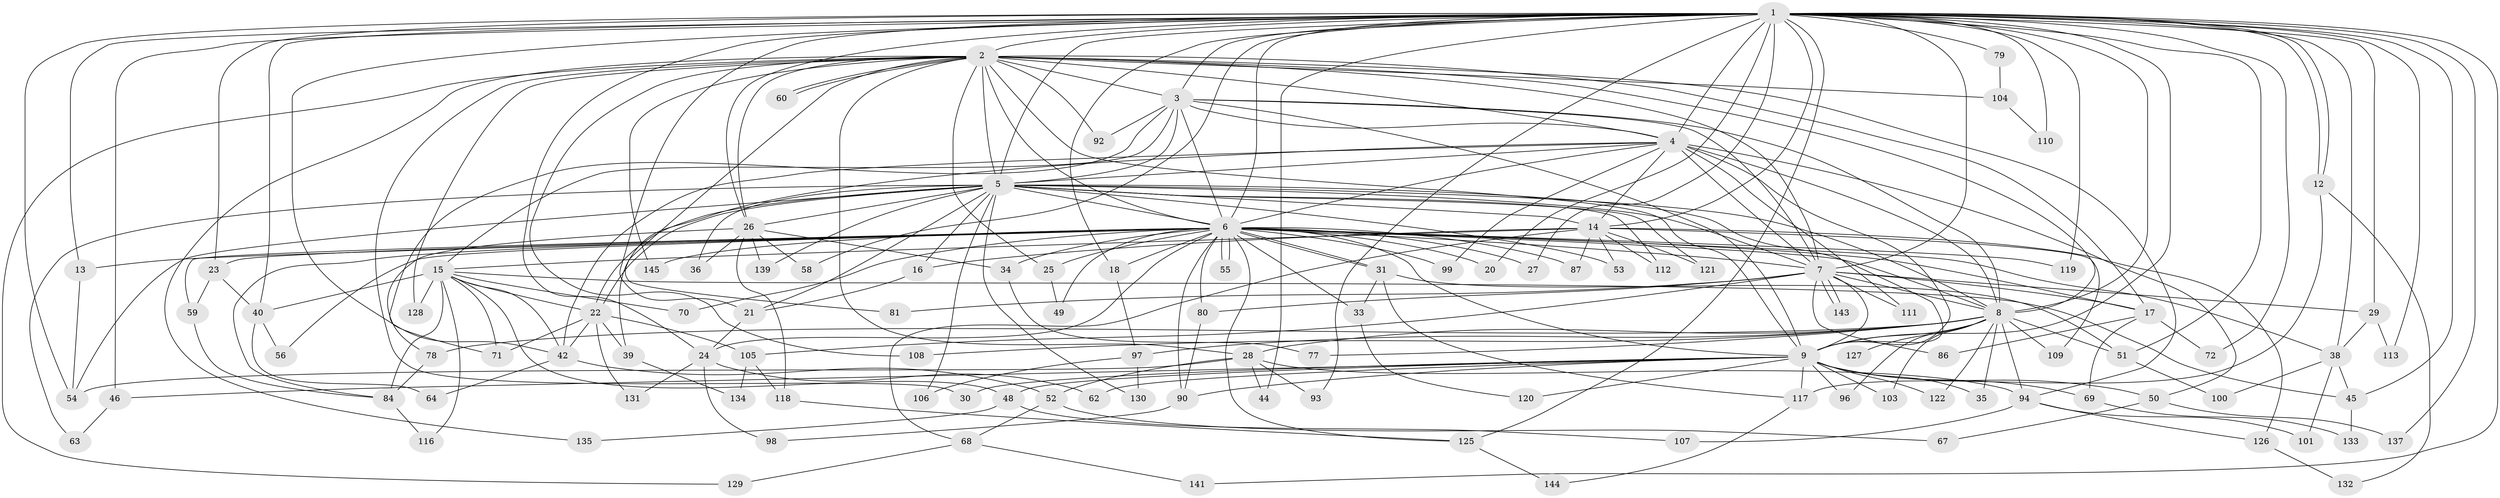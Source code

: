 // original degree distribution, {30: 0.006896551724137931, 23: 0.027586206896551724, 14: 0.006896551724137931, 15: 0.006896551724137931, 37: 0.006896551724137931, 20: 0.006896551724137931, 22: 0.006896551724137931, 2: 0.5448275862068965, 4: 0.11724137931034483, 3: 0.16551724137931034, 12: 0.013793103448275862, 5: 0.041379310344827586, 8: 0.006896551724137931, 6: 0.027586206896551724, 9: 0.006896551724137931, 7: 0.006896551724137931}
// Generated by graph-tools (version 1.1) at 2025/41/03/06/25 10:41:33]
// undirected, 113 vertices, 263 edges
graph export_dot {
graph [start="1"]
  node [color=gray90,style=filled];
  1 [super="+10"];
  2 [super="+19"];
  3 [super="+83"];
  4 [super="+114"];
  5 [super="+82"];
  6 [super="+11"];
  7 [super="+32"];
  8 [super="+37"];
  9 [super="+41"];
  12;
  13;
  14 [super="+85"];
  15 [super="+73"];
  16 [super="+47"];
  17 [super="+75"];
  18;
  20;
  21 [super="+136"];
  22 [super="+140"];
  23 [super="+102"];
  24;
  25;
  26 [super="+61"];
  27;
  28 [super="+88"];
  29 [super="+89"];
  30;
  31 [super="+123"];
  33;
  34;
  35;
  36;
  38 [super="+66"];
  39;
  40 [super="+65"];
  42 [super="+43"];
  44;
  45 [super="+74"];
  46;
  48 [super="+76"];
  49;
  50;
  51;
  52;
  53;
  54 [super="+57"];
  55;
  56;
  58;
  59;
  60;
  62;
  63;
  64;
  67;
  68;
  69;
  70;
  71;
  72;
  77;
  78 [super="+91"];
  79;
  80;
  81;
  84 [super="+95"];
  86;
  87;
  90 [super="+124"];
  92;
  93;
  94 [super="+115"];
  96;
  97;
  98;
  99;
  100;
  101;
  103;
  104;
  105;
  106;
  107;
  108;
  109;
  110;
  111;
  112;
  113;
  116;
  117 [super="+142"];
  118;
  119;
  120;
  121;
  122;
  125 [super="+138"];
  126;
  127;
  128;
  129;
  130;
  131;
  132;
  133;
  134;
  135;
  137;
  139;
  141;
  143;
  144;
  145;
  1 -- 2 [weight=2];
  1 -- 3 [weight=2];
  1 -- 4 [weight=2];
  1 -- 5 [weight=2];
  1 -- 6 [weight=2];
  1 -- 7 [weight=3];
  1 -- 8 [weight=2];
  1 -- 9 [weight=2];
  1 -- 12;
  1 -- 12;
  1 -- 20;
  1 -- 23 [weight=2];
  1 -- 24;
  1 -- 26;
  1 -- 27;
  1 -- 29 [weight=2];
  1 -- 40;
  1 -- 44;
  1 -- 45;
  1 -- 46;
  1 -- 72;
  1 -- 93;
  1 -- 110;
  1 -- 125;
  1 -- 42;
  1 -- 38;
  1 -- 137;
  1 -- 13;
  1 -- 14 [weight=2];
  1 -- 79;
  1 -- 141;
  1 -- 18;
  1 -- 21;
  1 -- 113;
  1 -- 51;
  1 -- 119;
  1 -- 58;
  1 -- 54;
  2 -- 3;
  2 -- 4;
  2 -- 5;
  2 -- 6;
  2 -- 7 [weight=2];
  2 -- 8;
  2 -- 9;
  2 -- 17;
  2 -- 25;
  2 -- 26;
  2 -- 28;
  2 -- 30;
  2 -- 60;
  2 -- 60;
  2 -- 92;
  2 -- 94;
  2 -- 104;
  2 -- 129;
  2 -- 135;
  2 -- 145;
  2 -- 128;
  2 -- 81;
  2 -- 108;
  3 -- 4;
  3 -- 5;
  3 -- 6;
  3 -- 7;
  3 -- 8;
  3 -- 9 [weight=2];
  3 -- 15 [weight=2];
  3 -- 71;
  3 -- 92;
  4 -- 5;
  4 -- 6;
  4 -- 7;
  4 -- 8;
  4 -- 9;
  4 -- 14;
  4 -- 39;
  4 -- 50;
  4 -- 99;
  4 -- 111;
  4 -- 42;
  5 -- 6;
  5 -- 7;
  5 -- 8;
  5 -- 9;
  5 -- 16;
  5 -- 21;
  5 -- 22;
  5 -- 22;
  5 -- 36;
  5 -- 53;
  5 -- 54;
  5 -- 63;
  5 -- 106;
  5 -- 112;
  5 -- 130;
  5 -- 139;
  5 -- 121;
  5 -- 14;
  5 -- 26;
  6 -- 7 [weight=2];
  6 -- 8;
  6 -- 9;
  6 -- 13;
  6 -- 17;
  6 -- 18;
  6 -- 20;
  6 -- 23;
  6 -- 24;
  6 -- 25;
  6 -- 27;
  6 -- 31;
  6 -- 31;
  6 -- 33;
  6 -- 34;
  6 -- 38;
  6 -- 49;
  6 -- 55;
  6 -- 55;
  6 -- 56;
  6 -- 59;
  6 -- 70;
  6 -- 80;
  6 -- 84;
  6 -- 87;
  6 -- 90;
  6 -- 99;
  6 -- 119;
  6 -- 145;
  6 -- 125;
  7 -- 8;
  7 -- 9;
  7 -- 80;
  7 -- 81;
  7 -- 86;
  7 -- 105;
  7 -- 111;
  7 -- 143;
  7 -- 143;
  7 -- 17;
  7 -- 29;
  8 -- 9;
  8 -- 28;
  8 -- 35;
  8 -- 51;
  8 -- 77;
  8 -- 78;
  8 -- 94;
  8 -- 96;
  8 -- 97;
  8 -- 103;
  8 -- 108;
  8 -- 122;
  8 -- 127 [weight=2];
  8 -- 109;
  9 -- 30;
  9 -- 35;
  9 -- 46;
  9 -- 48 [weight=2];
  9 -- 50;
  9 -- 62;
  9 -- 69;
  9 -- 96;
  9 -- 117;
  9 -- 120;
  9 -- 122;
  9 -- 90;
  9 -- 103;
  12 -- 117;
  12 -- 132;
  13 -- 54;
  14 -- 15;
  14 -- 16;
  14 -- 53;
  14 -- 68;
  14 -- 87;
  14 -- 112;
  14 -- 121;
  14 -- 126;
  14 -- 109;
  15 -- 42;
  15 -- 48;
  15 -- 70;
  15 -- 116;
  15 -- 128;
  15 -- 71;
  15 -- 22;
  15 -- 40;
  15 -- 45;
  15 -- 84;
  16 -- 21;
  17 -- 69;
  17 -- 72;
  17 -- 86;
  18 -- 97;
  21 -- 24;
  22 -- 39;
  22 -- 42;
  22 -- 71;
  22 -- 105;
  22 -- 131;
  23 -- 40;
  23 -- 59;
  24 -- 62;
  24 -- 98;
  24 -- 131;
  25 -- 49;
  26 -- 34;
  26 -- 36;
  26 -- 58;
  26 -- 78;
  26 -- 118;
  26 -- 139;
  28 -- 44;
  28 -- 52;
  28 -- 93;
  28 -- 54;
  28 -- 94;
  29 -- 38;
  29 -- 113;
  31 -- 33;
  31 -- 117;
  31 -- 51;
  33 -- 120;
  34 -- 77;
  38 -- 45;
  38 -- 100;
  38 -- 101;
  39 -- 134;
  40 -- 56;
  40 -- 64;
  42 -- 52;
  42 -- 64;
  45 -- 133;
  46 -- 63;
  48 -- 135;
  48 -- 107;
  50 -- 67;
  50 -- 137;
  51 -- 100;
  52 -- 67;
  52 -- 68;
  59 -- 84;
  68 -- 129;
  68 -- 141;
  69 -- 133;
  78 -- 84;
  79 -- 104;
  80 -- 90;
  84 -- 116;
  90 -- 98;
  94 -- 101;
  94 -- 107;
  94 -- 126;
  97 -- 106;
  97 -- 130;
  104 -- 110;
  105 -- 118;
  105 -- 134;
  117 -- 144;
  118 -- 125;
  125 -- 144;
  126 -- 132;
}
